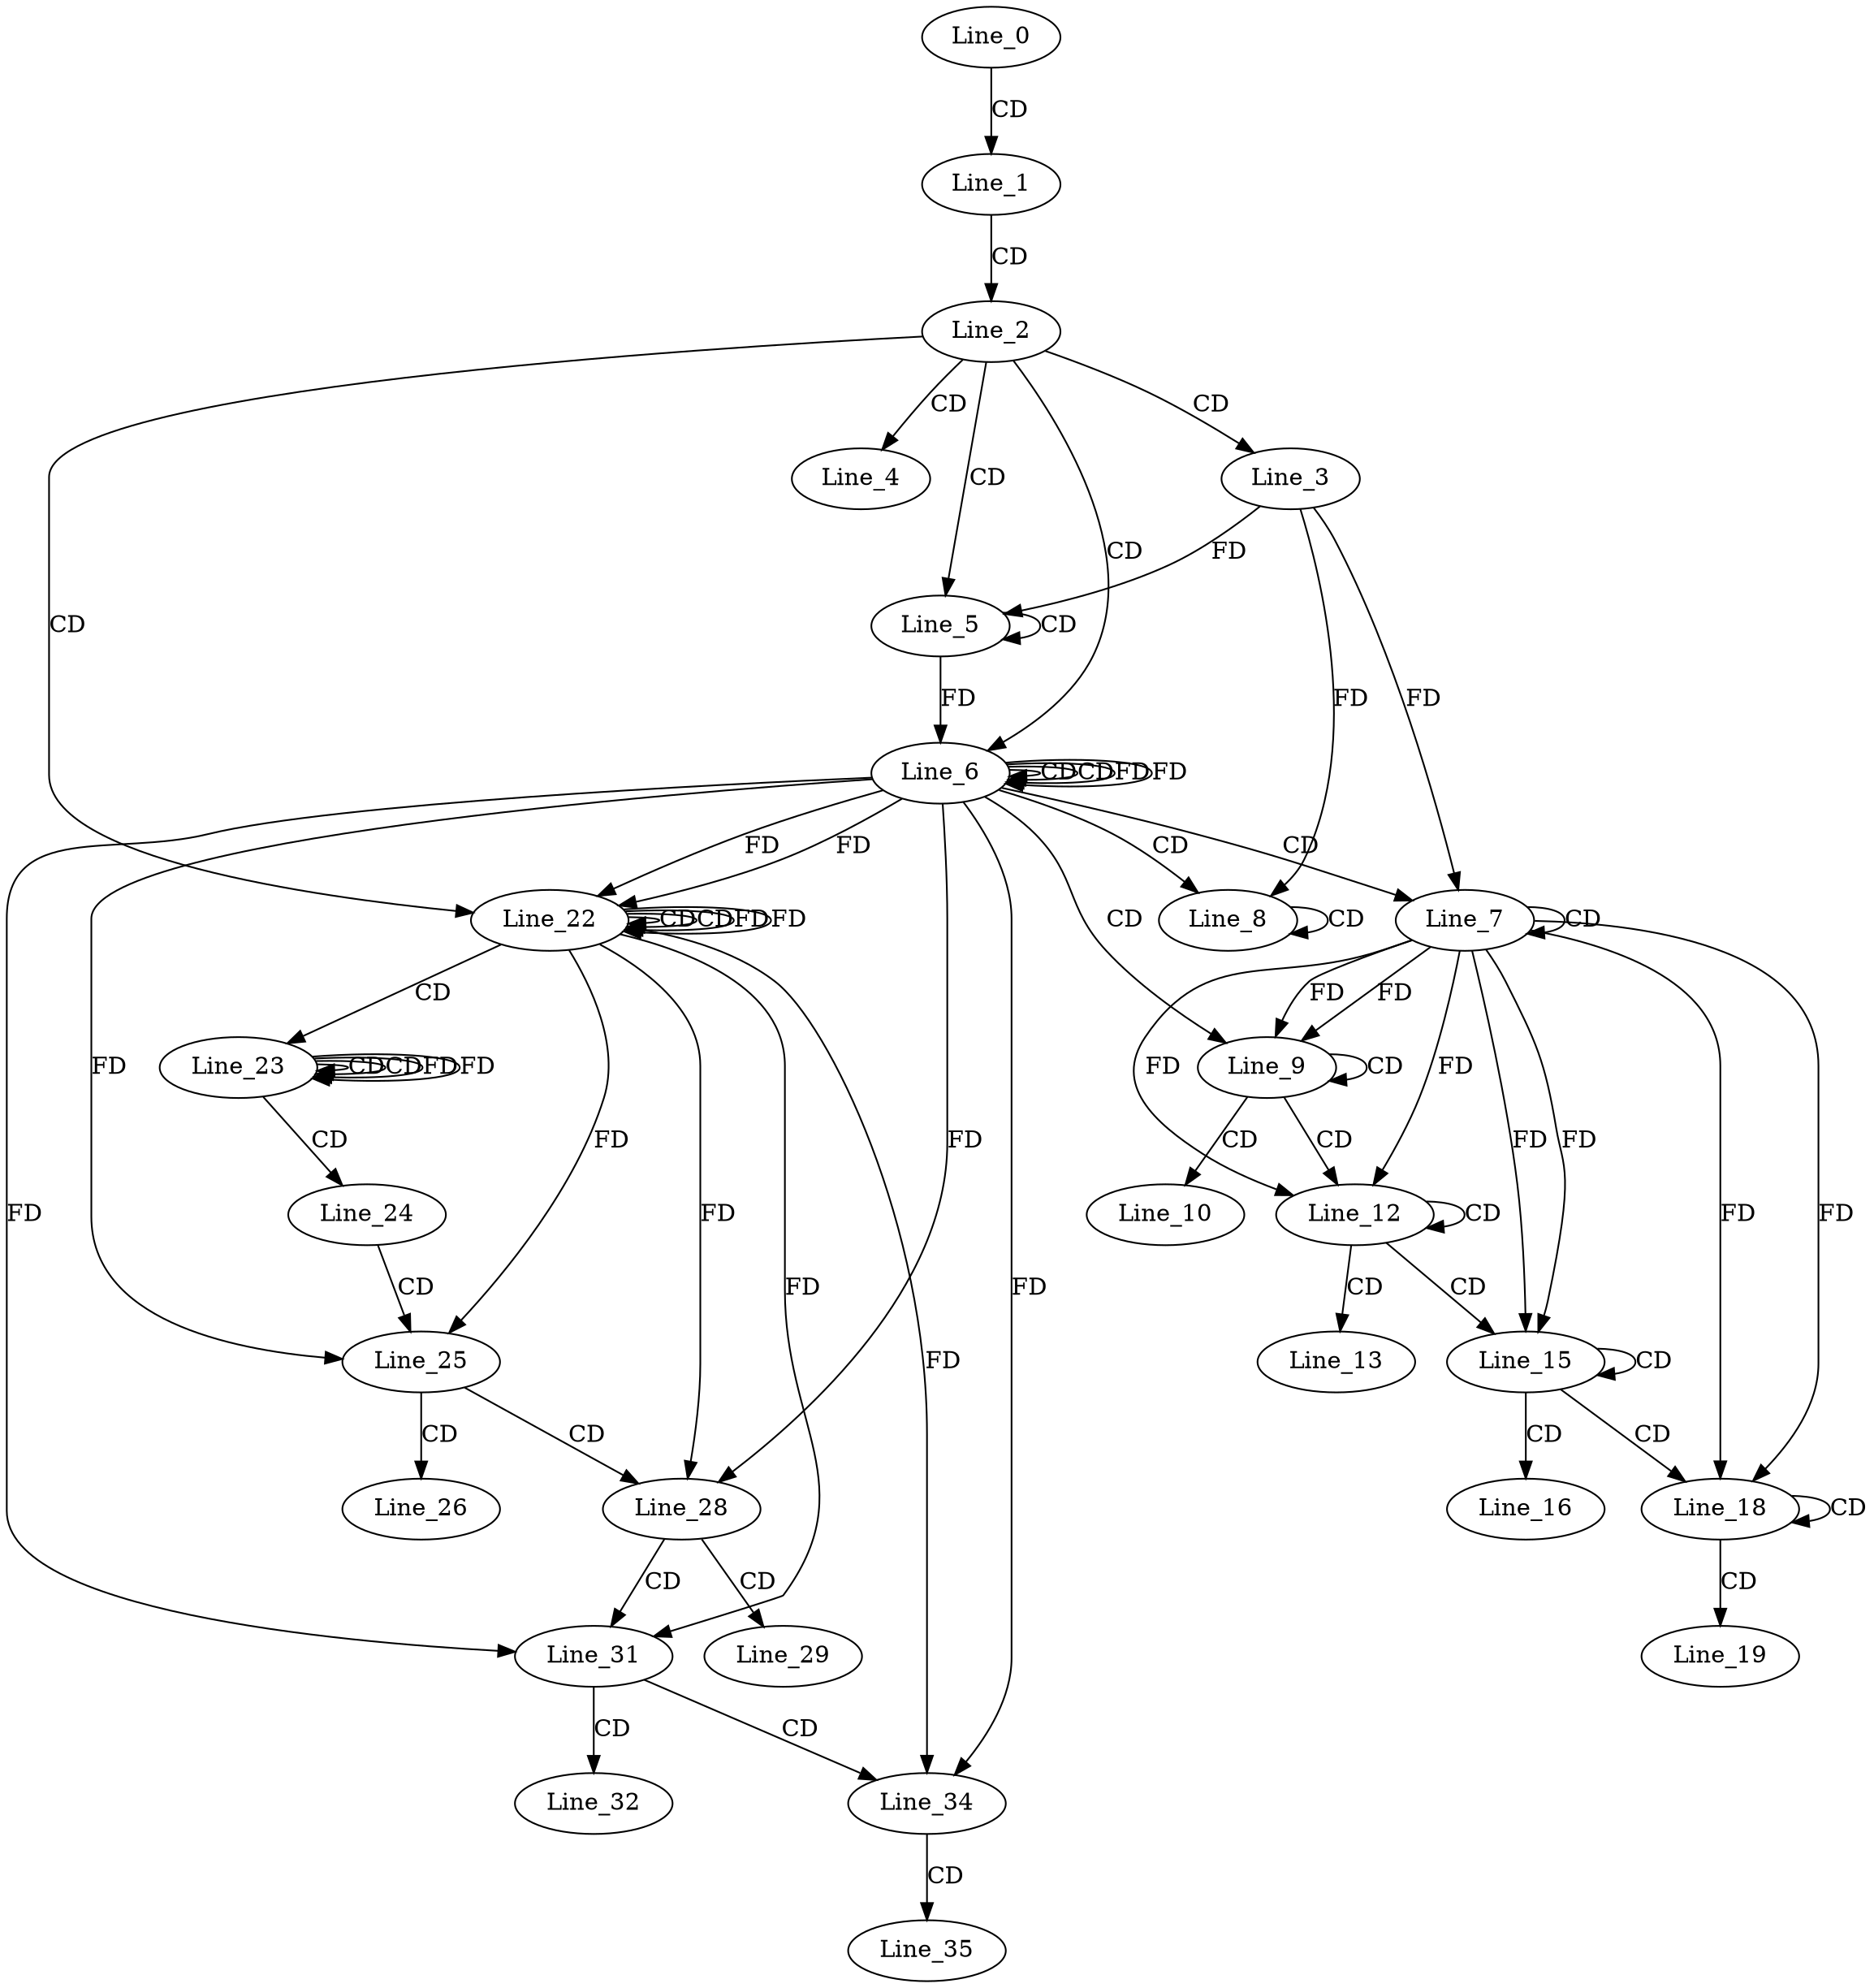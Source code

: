 digraph G {
  Line_0;
  Line_1;
  Line_2;
  Line_3;
  Line_4;
  Line_5;
  Line_5;
  Line_6;
  Line_6;
  Line_6;
  Line_7;
  Line_7;
  Line_8;
  Line_8;
  Line_9;
  Line_9;
  Line_10;
  Line_12;
  Line_12;
  Line_13;
  Line_15;
  Line_15;
  Line_16;
  Line_18;
  Line_18;
  Line_19;
  Line_22;
  Line_22;
  Line_22;
  Line_23;
  Line_23;
  Line_23;
  Line_24;
  Line_25;
  Line_26;
  Line_28;
  Line_29;
  Line_31;
  Line_32;
  Line_34;
  Line_35;
  Line_0 -> Line_1 [ label="CD" ];
  Line_1 -> Line_2 [ label="CD" ];
  Line_2 -> Line_3 [ label="CD" ];
  Line_2 -> Line_4 [ label="CD" ];
  Line_2 -> Line_5 [ label="CD" ];
  Line_5 -> Line_5 [ label="CD" ];
  Line_3 -> Line_5 [ label="FD" ];
  Line_2 -> Line_6 [ label="CD" ];
  Line_6 -> Line_6 [ label="CD" ];
  Line_5 -> Line_6 [ label="FD" ];
  Line_6 -> Line_6 [ label="CD" ];
  Line_6 -> Line_6 [ label="FD" ];
  Line_6 -> Line_7 [ label="CD" ];
  Line_7 -> Line_7 [ label="CD" ];
  Line_3 -> Line_7 [ label="FD" ];
  Line_6 -> Line_8 [ label="CD" ];
  Line_8 -> Line_8 [ label="CD" ];
  Line_3 -> Line_8 [ label="FD" ];
  Line_6 -> Line_9 [ label="CD" ];
  Line_7 -> Line_9 [ label="FD" ];
  Line_9 -> Line_9 [ label="CD" ];
  Line_7 -> Line_9 [ label="FD" ];
  Line_9 -> Line_10 [ label="CD" ];
  Line_9 -> Line_12 [ label="CD" ];
  Line_7 -> Line_12 [ label="FD" ];
  Line_12 -> Line_12 [ label="CD" ];
  Line_7 -> Line_12 [ label="FD" ];
  Line_12 -> Line_13 [ label="CD" ];
  Line_12 -> Line_15 [ label="CD" ];
  Line_7 -> Line_15 [ label="FD" ];
  Line_15 -> Line_15 [ label="CD" ];
  Line_7 -> Line_15 [ label="FD" ];
  Line_15 -> Line_16 [ label="CD" ];
  Line_15 -> Line_18 [ label="CD" ];
  Line_7 -> Line_18 [ label="FD" ];
  Line_18 -> Line_18 [ label="CD" ];
  Line_7 -> Line_18 [ label="FD" ];
  Line_18 -> Line_19 [ label="CD" ];
  Line_2 -> Line_22 [ label="CD" ];
  Line_22 -> Line_22 [ label="CD" ];
  Line_6 -> Line_22 [ label="FD" ];
  Line_22 -> Line_22 [ label="CD" ];
  Line_22 -> Line_22 [ label="FD" ];
  Line_6 -> Line_22 [ label="FD" ];
  Line_22 -> Line_23 [ label="CD" ];
  Line_23 -> Line_23 [ label="CD" ];
  Line_23 -> Line_23 [ label="CD" ];
  Line_23 -> Line_23 [ label="FD" ];
  Line_23 -> Line_24 [ label="CD" ];
  Line_24 -> Line_25 [ label="CD" ];
  Line_22 -> Line_25 [ label="FD" ];
  Line_6 -> Line_25 [ label="FD" ];
  Line_25 -> Line_26 [ label="CD" ];
  Line_25 -> Line_28 [ label="CD" ];
  Line_22 -> Line_28 [ label="FD" ];
  Line_6 -> Line_28 [ label="FD" ];
  Line_28 -> Line_29 [ label="CD" ];
  Line_28 -> Line_31 [ label="CD" ];
  Line_22 -> Line_31 [ label="FD" ];
  Line_6 -> Line_31 [ label="FD" ];
  Line_31 -> Line_32 [ label="CD" ];
  Line_31 -> Line_34 [ label="CD" ];
  Line_22 -> Line_34 [ label="FD" ];
  Line_6 -> Line_34 [ label="FD" ];
  Line_34 -> Line_35 [ label="CD" ];
  Line_6 -> Line_6 [ label="FD" ];
  Line_22 -> Line_22 [ label="FD" ];
  Line_23 -> Line_23 [ label="FD" ];
}
